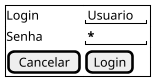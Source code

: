 @startuml
!theme aws-orange
salt
{+
    Login     | "Usuario"
    Senha     | "*****  "
    [Cancelar]| [Login]

}

@enduml